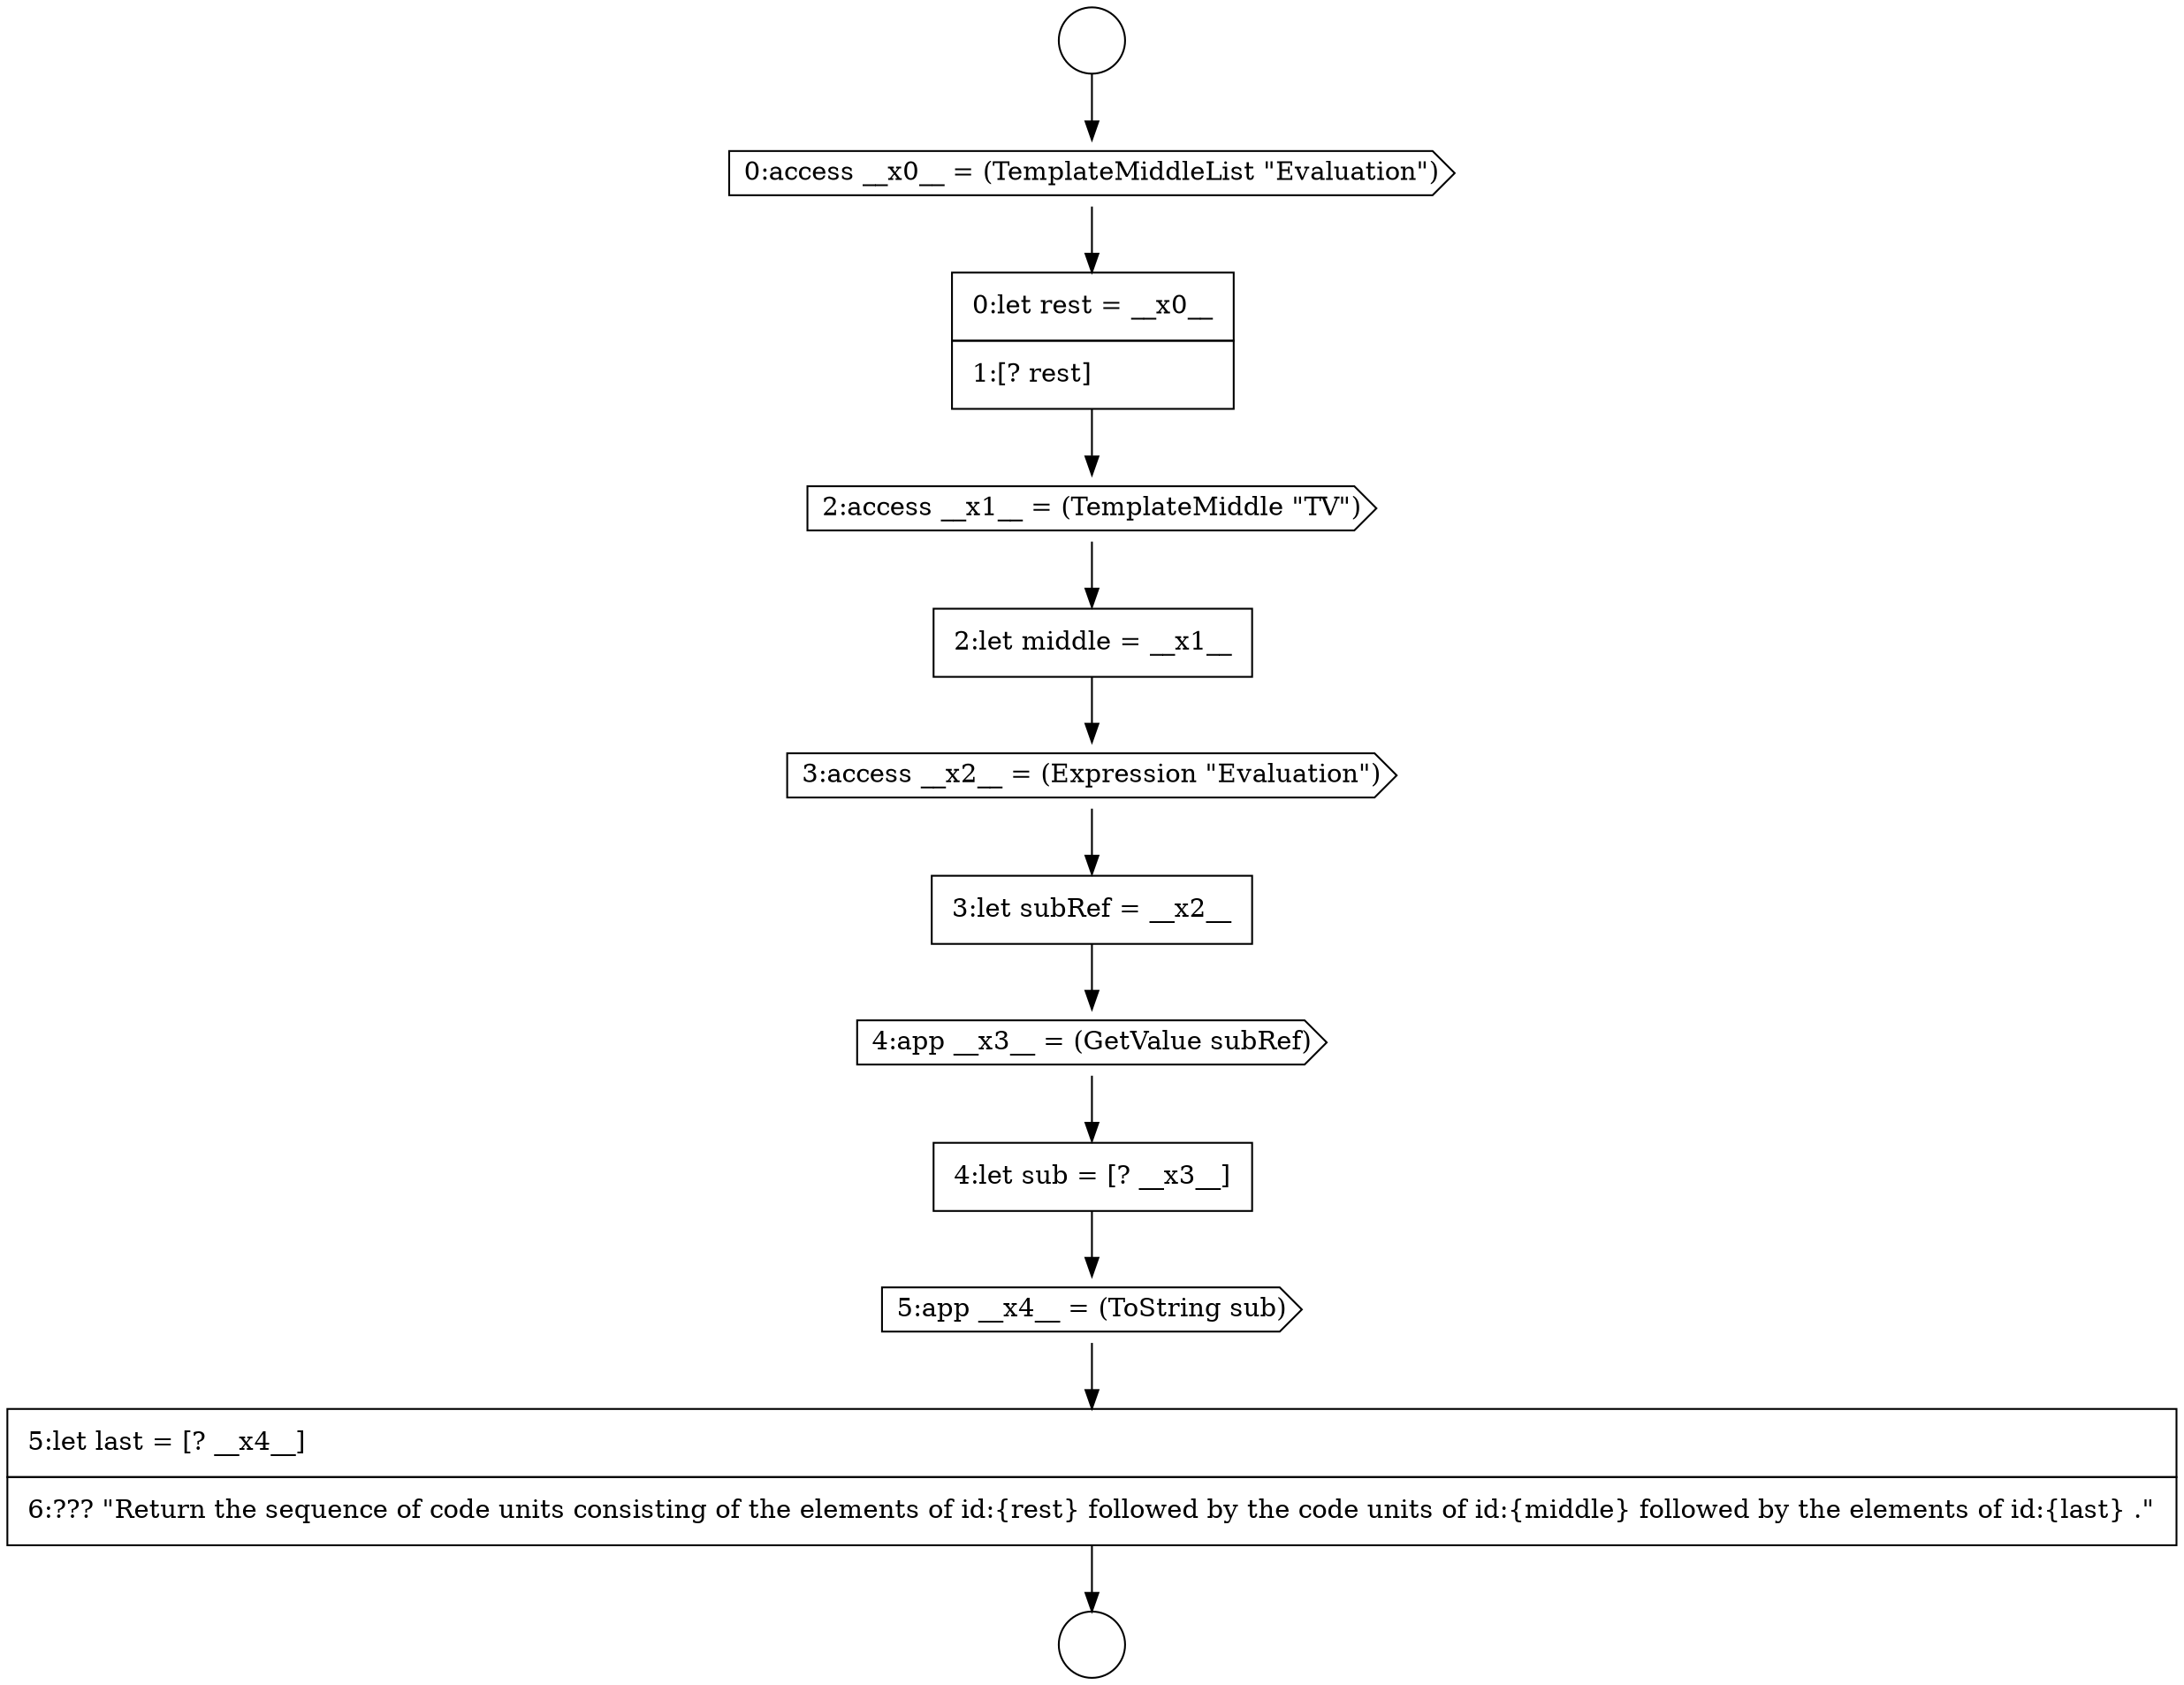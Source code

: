 digraph {
  node3944 [shape=cds, label=<<font color="black">5:app __x4__ = (ToString sub)</font>> color="black" fillcolor="white" style=filled]
  node3942 [shape=cds, label=<<font color="black">4:app __x3__ = (GetValue subRef)</font>> color="black" fillcolor="white" style=filled]
  node3938 [shape=cds, label=<<font color="black">2:access __x1__ = (TemplateMiddle &quot;TV&quot;)</font>> color="black" fillcolor="white" style=filled]
  node3934 [shape=circle label=" " color="black" fillcolor="white" style=filled]
  node3941 [shape=none, margin=0, label=<<font color="black">
    <table border="0" cellborder="1" cellspacing="0" cellpadding="10">
      <tr><td align="left">3:let subRef = __x2__</td></tr>
    </table>
  </font>> color="black" fillcolor="white" style=filled]
  node3935 [shape=circle label=" " color="black" fillcolor="white" style=filled]
  node3937 [shape=none, margin=0, label=<<font color="black">
    <table border="0" cellborder="1" cellspacing="0" cellpadding="10">
      <tr><td align="left">0:let rest = __x0__</td></tr>
      <tr><td align="left">1:[? rest]</td></tr>
    </table>
  </font>> color="black" fillcolor="white" style=filled]
  node3945 [shape=none, margin=0, label=<<font color="black">
    <table border="0" cellborder="1" cellspacing="0" cellpadding="10">
      <tr><td align="left">5:let last = [? __x4__]</td></tr>
      <tr><td align="left">6:??? &quot;Return the sequence of code units consisting of the elements of id:{rest} followed by the code units of id:{middle} followed by the elements of id:{last} .&quot;</td></tr>
    </table>
  </font>> color="black" fillcolor="white" style=filled]
  node3936 [shape=cds, label=<<font color="black">0:access __x0__ = (TemplateMiddleList &quot;Evaluation&quot;)</font>> color="black" fillcolor="white" style=filled]
  node3940 [shape=cds, label=<<font color="black">3:access __x2__ = (Expression &quot;Evaluation&quot;)</font>> color="black" fillcolor="white" style=filled]
  node3943 [shape=none, margin=0, label=<<font color="black">
    <table border="0" cellborder="1" cellspacing="0" cellpadding="10">
      <tr><td align="left">4:let sub = [? __x3__]</td></tr>
    </table>
  </font>> color="black" fillcolor="white" style=filled]
  node3939 [shape=none, margin=0, label=<<font color="black">
    <table border="0" cellborder="1" cellspacing="0" cellpadding="10">
      <tr><td align="left">2:let middle = __x1__</td></tr>
    </table>
  </font>> color="black" fillcolor="white" style=filled]
  node3945 -> node3935 [ color="black"]
  node3940 -> node3941 [ color="black"]
  node3941 -> node3942 [ color="black"]
  node3937 -> node3938 [ color="black"]
  node3936 -> node3937 [ color="black"]
  node3938 -> node3939 [ color="black"]
  node3939 -> node3940 [ color="black"]
  node3934 -> node3936 [ color="black"]
  node3943 -> node3944 [ color="black"]
  node3942 -> node3943 [ color="black"]
  node3944 -> node3945 [ color="black"]
}
